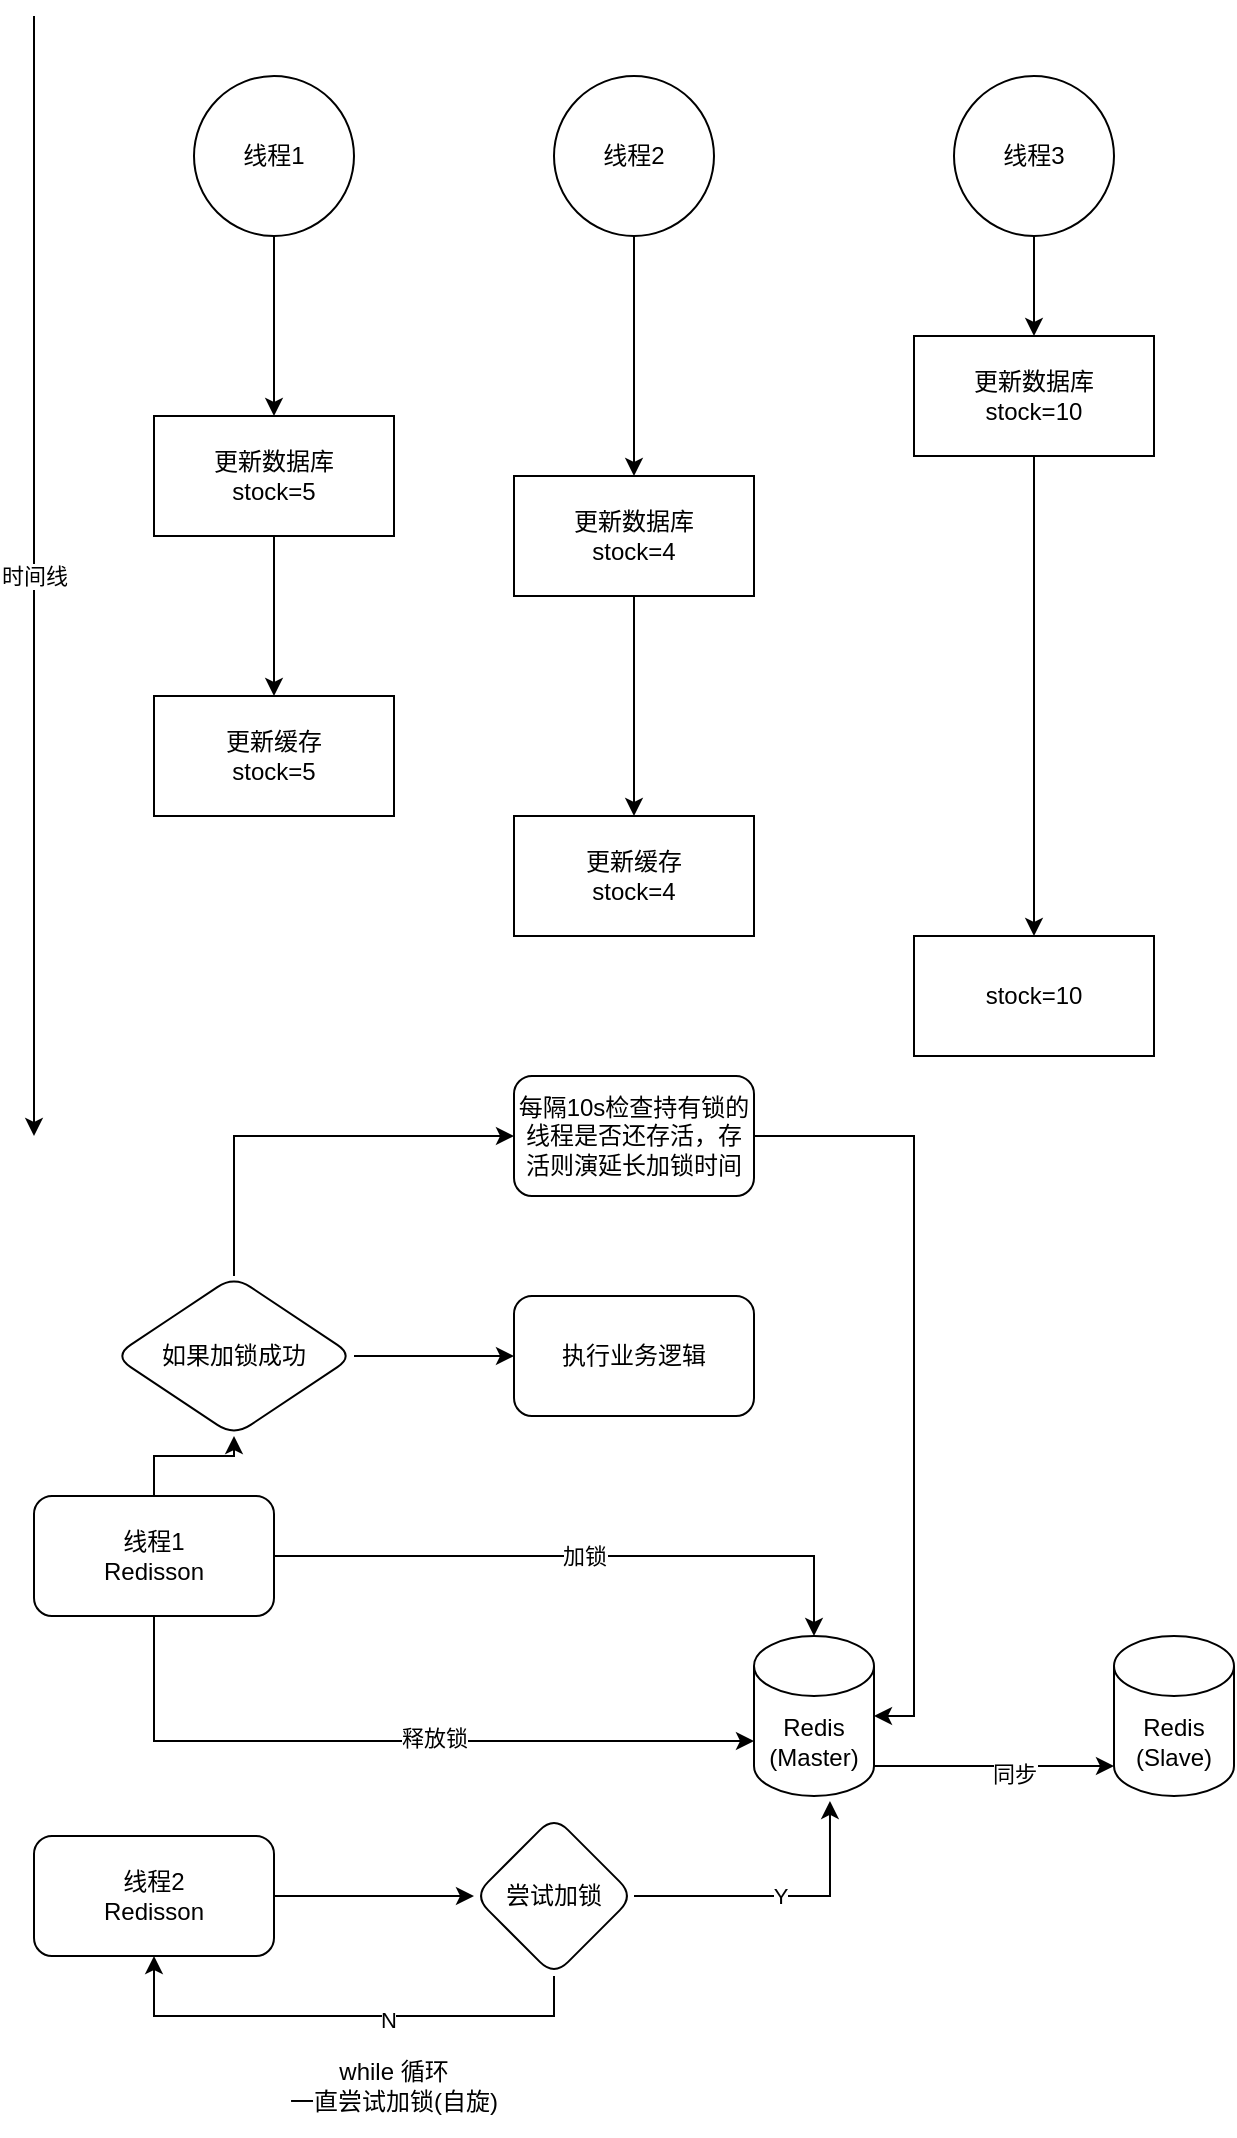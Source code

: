 <mxfile version="21.3.7" type="github">
  <diagram name="第 1 页" id="y8zoKZs1eiSGWJRWwVWh">
    <mxGraphModel dx="1266" dy="665" grid="1" gridSize="10" guides="1" tooltips="1" connect="1" arrows="1" fold="1" page="1" pageScale="1" pageWidth="827" pageHeight="1169" math="0" shadow="0">
      <root>
        <mxCell id="0" />
        <mxCell id="1" parent="0" />
        <mxCell id="Yq4J3gdeOthLbq0JiywN-7" value="" style="edgeStyle=orthogonalEdgeStyle;rounded=0;orthogonalLoop=1;jettySize=auto;html=1;" edge="1" parent="1" source="Yq4J3gdeOthLbq0JiywN-2" target="Yq4J3gdeOthLbq0JiywN-6">
          <mxGeometry relative="1" as="geometry" />
        </mxCell>
        <mxCell id="Yq4J3gdeOthLbq0JiywN-2" value="线程1" style="ellipse;whiteSpace=wrap;html=1;aspect=fixed;" vertex="1" parent="1">
          <mxGeometry x="120" y="70" width="80" height="80" as="geometry" />
        </mxCell>
        <mxCell id="Yq4J3gdeOthLbq0JiywN-11" value="" style="edgeStyle=orthogonalEdgeStyle;rounded=0;orthogonalLoop=1;jettySize=auto;html=1;" edge="1" parent="1" source="Yq4J3gdeOthLbq0JiywN-3" target="Yq4J3gdeOthLbq0JiywN-10">
          <mxGeometry relative="1" as="geometry" />
        </mxCell>
        <mxCell id="Yq4J3gdeOthLbq0JiywN-3" value="线程2" style="ellipse;whiteSpace=wrap;html=1;aspect=fixed;" vertex="1" parent="1">
          <mxGeometry x="300" y="70" width="80" height="80" as="geometry" />
        </mxCell>
        <mxCell id="Yq4J3gdeOthLbq0JiywN-15" value="" style="edgeStyle=orthogonalEdgeStyle;rounded=0;orthogonalLoop=1;jettySize=auto;html=1;" edge="1" parent="1" source="Yq4J3gdeOthLbq0JiywN-4" target="Yq4J3gdeOthLbq0JiywN-14">
          <mxGeometry relative="1" as="geometry" />
        </mxCell>
        <mxCell id="Yq4J3gdeOthLbq0JiywN-4" value="线程3" style="ellipse;whiteSpace=wrap;html=1;aspect=fixed;" vertex="1" parent="1">
          <mxGeometry x="500" y="70" width="80" height="80" as="geometry" />
        </mxCell>
        <mxCell id="Yq4J3gdeOthLbq0JiywN-5" value="时间线&lt;br&gt;" style="endArrow=classic;html=1;rounded=0;" edge="1" parent="1">
          <mxGeometry width="50" height="50" relative="1" as="geometry">
            <mxPoint x="40" y="40" as="sourcePoint" />
            <mxPoint x="40" y="600" as="targetPoint" />
          </mxGeometry>
        </mxCell>
        <mxCell id="Yq4J3gdeOthLbq0JiywN-9" value="" style="edgeStyle=orthogonalEdgeStyle;rounded=0;orthogonalLoop=1;jettySize=auto;html=1;" edge="1" parent="1" source="Yq4J3gdeOthLbq0JiywN-6" target="Yq4J3gdeOthLbq0JiywN-8">
          <mxGeometry relative="1" as="geometry" />
        </mxCell>
        <mxCell id="Yq4J3gdeOthLbq0JiywN-6" value="更新数据库&lt;br&gt;stock=5" style="whiteSpace=wrap;html=1;" vertex="1" parent="1">
          <mxGeometry x="100" y="240" width="120" height="60" as="geometry" />
        </mxCell>
        <mxCell id="Yq4J3gdeOthLbq0JiywN-8" value="更新缓存&lt;br&gt;stock=5" style="whiteSpace=wrap;html=1;" vertex="1" parent="1">
          <mxGeometry x="100" y="380" width="120" height="60" as="geometry" />
        </mxCell>
        <mxCell id="Yq4J3gdeOthLbq0JiywN-13" value="" style="edgeStyle=orthogonalEdgeStyle;rounded=0;orthogonalLoop=1;jettySize=auto;html=1;" edge="1" parent="1" source="Yq4J3gdeOthLbq0JiywN-10" target="Yq4J3gdeOthLbq0JiywN-12">
          <mxGeometry relative="1" as="geometry" />
        </mxCell>
        <mxCell id="Yq4J3gdeOthLbq0JiywN-10" value="更新数据库&lt;br&gt;stock=4" style="whiteSpace=wrap;html=1;" vertex="1" parent="1">
          <mxGeometry x="280" y="270" width="120" height="60" as="geometry" />
        </mxCell>
        <mxCell id="Yq4J3gdeOthLbq0JiywN-12" value="更新缓存&lt;br&gt;stock=4" style="whiteSpace=wrap;html=1;" vertex="1" parent="1">
          <mxGeometry x="280" y="440" width="120" height="60" as="geometry" />
        </mxCell>
        <mxCell id="Yq4J3gdeOthLbq0JiywN-17" value="" style="edgeStyle=orthogonalEdgeStyle;rounded=0;orthogonalLoop=1;jettySize=auto;html=1;" edge="1" parent="1" source="Yq4J3gdeOthLbq0JiywN-14" target="Yq4J3gdeOthLbq0JiywN-16">
          <mxGeometry relative="1" as="geometry" />
        </mxCell>
        <mxCell id="Yq4J3gdeOthLbq0JiywN-14" value="更新数据库&lt;br&gt;stock=10" style="whiteSpace=wrap;html=1;" vertex="1" parent="1">
          <mxGeometry x="480" y="200" width="120" height="60" as="geometry" />
        </mxCell>
        <mxCell id="Yq4J3gdeOthLbq0JiywN-16" value="stock=10" style="whiteSpace=wrap;html=1;" vertex="1" parent="1">
          <mxGeometry x="480" y="500" width="120" height="60" as="geometry" />
        </mxCell>
        <mxCell id="Yq4J3gdeOthLbq0JiywN-22" value="加锁" style="edgeStyle=orthogonalEdgeStyle;rounded=0;orthogonalLoop=1;jettySize=auto;html=1;" edge="1" parent="1" source="Yq4J3gdeOthLbq0JiywN-19" target="Yq4J3gdeOthLbq0JiywN-21">
          <mxGeometry relative="1" as="geometry" />
        </mxCell>
        <mxCell id="Yq4J3gdeOthLbq0JiywN-30" style="edgeStyle=orthogonalEdgeStyle;rounded=0;orthogonalLoop=1;jettySize=auto;html=1;entryX=0;entryY=0;entryDx=0;entryDy=52.5;entryPerimeter=0;" edge="1" parent="1" source="Yq4J3gdeOthLbq0JiywN-19" target="Yq4J3gdeOthLbq0JiywN-21">
          <mxGeometry relative="1" as="geometry">
            <Array as="points">
              <mxPoint x="100" y="903" />
            </Array>
          </mxGeometry>
        </mxCell>
        <mxCell id="Yq4J3gdeOthLbq0JiywN-31" value="释放锁" style="edgeLabel;html=1;align=center;verticalAlign=middle;resizable=0;points=[];" vertex="1" connectable="0" parent="Yq4J3gdeOthLbq0JiywN-30">
          <mxGeometry x="0.112" y="2" relative="1" as="geometry">
            <mxPoint x="1" as="offset" />
          </mxGeometry>
        </mxCell>
        <mxCell id="Yq4J3gdeOthLbq0JiywN-39" value="" style="edgeStyle=orthogonalEdgeStyle;rounded=0;orthogonalLoop=1;jettySize=auto;html=1;" edge="1" parent="1" source="Yq4J3gdeOthLbq0JiywN-19" target="Yq4J3gdeOthLbq0JiywN-38">
          <mxGeometry relative="1" as="geometry" />
        </mxCell>
        <mxCell id="Yq4J3gdeOthLbq0JiywN-19" value="线程1&lt;br&gt;Redisson" style="rounded=1;whiteSpace=wrap;html=1;" vertex="1" parent="1">
          <mxGeometry x="40" y="780" width="120" height="60" as="geometry" />
        </mxCell>
        <mxCell id="Yq4J3gdeOthLbq0JiywN-24" value="" style="edgeStyle=orthogonalEdgeStyle;rounded=0;orthogonalLoop=1;jettySize=auto;html=1;" edge="1" parent="1" source="Yq4J3gdeOthLbq0JiywN-20" target="Yq4J3gdeOthLbq0JiywN-23">
          <mxGeometry relative="1" as="geometry" />
        </mxCell>
        <mxCell id="Yq4J3gdeOthLbq0JiywN-20" value="线程2&lt;br&gt;Redisson" style="rounded=1;whiteSpace=wrap;html=1;" vertex="1" parent="1">
          <mxGeometry x="40" y="950" width="120" height="60" as="geometry" />
        </mxCell>
        <mxCell id="Yq4J3gdeOthLbq0JiywN-52" style="edgeStyle=orthogonalEdgeStyle;rounded=0;orthogonalLoop=1;jettySize=auto;html=1;exitX=1;exitY=1;exitDx=0;exitDy=-15;exitPerimeter=0;entryX=0;entryY=1;entryDx=0;entryDy=-15;entryPerimeter=0;" edge="1" parent="1" source="Yq4J3gdeOthLbq0JiywN-21" target="Yq4J3gdeOthLbq0JiywN-50">
          <mxGeometry relative="1" as="geometry" />
        </mxCell>
        <mxCell id="Yq4J3gdeOthLbq0JiywN-53" value="同步" style="edgeLabel;html=1;align=center;verticalAlign=middle;resizable=0;points=[];" vertex="1" connectable="0" parent="Yq4J3gdeOthLbq0JiywN-52">
          <mxGeometry x="0.167" y="-3" relative="1" as="geometry">
            <mxPoint y="1" as="offset" />
          </mxGeometry>
        </mxCell>
        <mxCell id="Yq4J3gdeOthLbq0JiywN-21" value="Redis&lt;br&gt;(Master)" style="shape=cylinder3;whiteSpace=wrap;html=1;boundedLbl=1;backgroundOutline=1;size=15;" vertex="1" parent="1">
          <mxGeometry x="400" y="850" width="60" height="80" as="geometry" />
        </mxCell>
        <mxCell id="Yq4J3gdeOthLbq0JiywN-25" value="Y" style="edgeStyle=orthogonalEdgeStyle;rounded=0;orthogonalLoop=1;jettySize=auto;html=1;entryX=0.633;entryY=1.031;entryDx=0;entryDy=0;entryPerimeter=0;" edge="1" parent="1" source="Yq4J3gdeOthLbq0JiywN-23" target="Yq4J3gdeOthLbq0JiywN-21">
          <mxGeometry relative="1" as="geometry" />
        </mxCell>
        <mxCell id="Yq4J3gdeOthLbq0JiywN-27" style="edgeStyle=orthogonalEdgeStyle;rounded=0;orthogonalLoop=1;jettySize=auto;html=1;entryX=0.5;entryY=1;entryDx=0;entryDy=0;" edge="1" parent="1" source="Yq4J3gdeOthLbq0JiywN-23" target="Yq4J3gdeOthLbq0JiywN-20">
          <mxGeometry relative="1" as="geometry">
            <Array as="points">
              <mxPoint x="300" y="1040" />
              <mxPoint x="100" y="1040" />
            </Array>
          </mxGeometry>
        </mxCell>
        <mxCell id="Yq4J3gdeOthLbq0JiywN-28" value="N" style="edgeLabel;html=1;align=center;verticalAlign=middle;resizable=0;points=[];" vertex="1" connectable="0" parent="Yq4J3gdeOthLbq0JiywN-27">
          <mxGeometry x="-0.176" y="2" relative="1" as="geometry">
            <mxPoint as="offset" />
          </mxGeometry>
        </mxCell>
        <mxCell id="Yq4J3gdeOthLbq0JiywN-23" value="尝试加锁" style="rhombus;whiteSpace=wrap;html=1;rounded=1;" vertex="1" parent="1">
          <mxGeometry x="260" y="940" width="80" height="80" as="geometry" />
        </mxCell>
        <mxCell id="Yq4J3gdeOthLbq0JiywN-29" value="while 循环&lt;br&gt;一直尝试加锁(自旋)" style="text;html=1;strokeColor=none;fillColor=none;align=center;verticalAlign=middle;whiteSpace=wrap;rounded=0;" vertex="1" parent="1">
          <mxGeometry x="150" y="1050" width="140" height="50" as="geometry" />
        </mxCell>
        <mxCell id="Yq4J3gdeOthLbq0JiywN-41" value="" style="edgeStyle=orthogonalEdgeStyle;rounded=0;orthogonalLoop=1;jettySize=auto;html=1;" edge="1" parent="1" source="Yq4J3gdeOthLbq0JiywN-38" target="Yq4J3gdeOthLbq0JiywN-40">
          <mxGeometry relative="1" as="geometry" />
        </mxCell>
        <mxCell id="Yq4J3gdeOthLbq0JiywN-48" value="" style="edgeStyle=orthogonalEdgeStyle;rounded=0;orthogonalLoop=1;jettySize=auto;html=1;entryX=0;entryY=0.5;entryDx=0;entryDy=0;" edge="1" parent="1" source="Yq4J3gdeOthLbq0JiywN-38" target="Yq4J3gdeOthLbq0JiywN-47">
          <mxGeometry relative="1" as="geometry">
            <Array as="points">
              <mxPoint x="140" y="600" />
            </Array>
          </mxGeometry>
        </mxCell>
        <mxCell id="Yq4J3gdeOthLbq0JiywN-38" value="如果加锁成功" style="rhombus;whiteSpace=wrap;html=1;rounded=1;" vertex="1" parent="1">
          <mxGeometry x="80" y="670" width="120" height="80" as="geometry" />
        </mxCell>
        <mxCell id="Yq4J3gdeOthLbq0JiywN-40" value="执行业务逻辑" style="whiteSpace=wrap;html=1;rounded=1;" vertex="1" parent="1">
          <mxGeometry x="280" y="680" width="120" height="60" as="geometry" />
        </mxCell>
        <mxCell id="Yq4J3gdeOthLbq0JiywN-49" style="edgeStyle=orthogonalEdgeStyle;rounded=0;orthogonalLoop=1;jettySize=auto;html=1;entryX=1;entryY=0.5;entryDx=0;entryDy=0;entryPerimeter=0;" edge="1" parent="1" source="Yq4J3gdeOthLbq0JiywN-47" target="Yq4J3gdeOthLbq0JiywN-21">
          <mxGeometry relative="1" as="geometry">
            <Array as="points">
              <mxPoint x="480" y="600" />
              <mxPoint x="480" y="890" />
            </Array>
          </mxGeometry>
        </mxCell>
        <mxCell id="Yq4J3gdeOthLbq0JiywN-47" value="每隔10s检查持有锁的线程是否还存活，存活则演延长加锁时间" style="whiteSpace=wrap;html=1;rounded=1;" vertex="1" parent="1">
          <mxGeometry x="280" y="570" width="120" height="60" as="geometry" />
        </mxCell>
        <mxCell id="Yq4J3gdeOthLbq0JiywN-50" value="Redis&lt;br&gt;(Slave)" style="shape=cylinder3;whiteSpace=wrap;html=1;boundedLbl=1;backgroundOutline=1;size=15;" vertex="1" parent="1">
          <mxGeometry x="580" y="850" width="60" height="80" as="geometry" />
        </mxCell>
      </root>
    </mxGraphModel>
  </diagram>
</mxfile>
